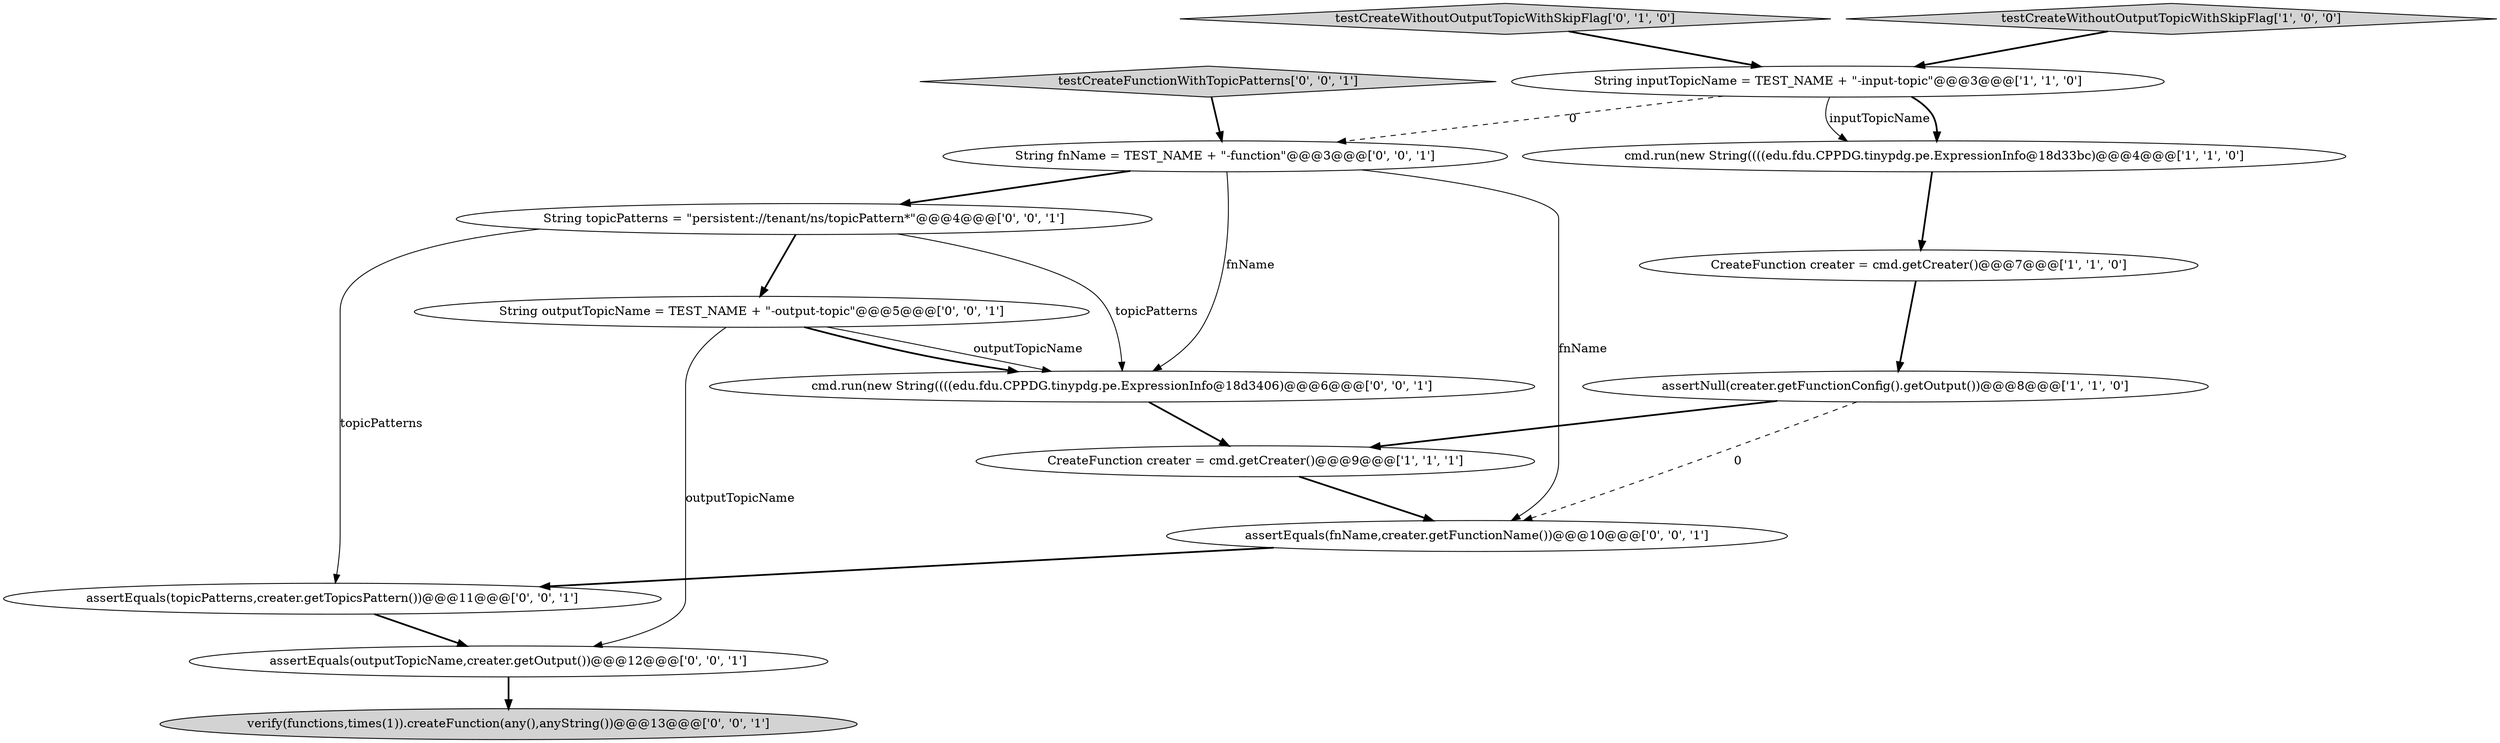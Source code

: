 digraph {
3 [style = filled, label = "String inputTopicName = TEST_NAME + \"-input-topic\"@@@3@@@['1', '1', '0']", fillcolor = white, shape = ellipse image = "AAA0AAABBB1BBB"];
12 [style = filled, label = "assertEquals(topicPatterns,creater.getTopicsPattern())@@@11@@@['0', '0', '1']", fillcolor = white, shape = ellipse image = "AAA0AAABBB3BBB"];
15 [style = filled, label = "testCreateFunctionWithTopicPatterns['0', '0', '1']", fillcolor = lightgray, shape = diamond image = "AAA0AAABBB3BBB"];
1 [style = filled, label = "CreateFunction creater = cmd.getCreater()@@@9@@@['1', '1', '1']", fillcolor = white, shape = ellipse image = "AAA0AAABBB1BBB"];
4 [style = filled, label = "cmd.run(new String((((edu.fdu.CPPDG.tinypdg.pe.ExpressionInfo@18d33bc)@@@4@@@['1', '1', '0']", fillcolor = white, shape = ellipse image = "AAA0AAABBB1BBB"];
6 [style = filled, label = "testCreateWithoutOutputTopicWithSkipFlag['0', '1', '0']", fillcolor = lightgray, shape = diamond image = "AAA0AAABBB2BBB"];
9 [style = filled, label = "String outputTopicName = TEST_NAME + \"-output-topic\"@@@5@@@['0', '0', '1']", fillcolor = white, shape = ellipse image = "AAA0AAABBB3BBB"];
2 [style = filled, label = "testCreateWithoutOutputTopicWithSkipFlag['1', '0', '0']", fillcolor = lightgray, shape = diamond image = "AAA0AAABBB1BBB"];
10 [style = filled, label = "String fnName = TEST_NAME + \"-function\"@@@3@@@['0', '0', '1']", fillcolor = white, shape = ellipse image = "AAA0AAABBB3BBB"];
14 [style = filled, label = "verify(functions,times(1)).createFunction(any(),anyString())@@@13@@@['0', '0', '1']", fillcolor = lightgray, shape = ellipse image = "AAA0AAABBB3BBB"];
0 [style = filled, label = "CreateFunction creater = cmd.getCreater()@@@7@@@['1', '1', '0']", fillcolor = white, shape = ellipse image = "AAA0AAABBB1BBB"];
5 [style = filled, label = "assertNull(creater.getFunctionConfig().getOutput())@@@8@@@['1', '1', '0']", fillcolor = white, shape = ellipse image = "AAA0AAABBB1BBB"];
7 [style = filled, label = "String topicPatterns = \"persistent://tenant/ns/topicPattern*\"@@@4@@@['0', '0', '1']", fillcolor = white, shape = ellipse image = "AAA0AAABBB3BBB"];
8 [style = filled, label = "assertEquals(outputTopicName,creater.getOutput())@@@12@@@['0', '0', '1']", fillcolor = white, shape = ellipse image = "AAA0AAABBB3BBB"];
13 [style = filled, label = "cmd.run(new String((((edu.fdu.CPPDG.tinypdg.pe.ExpressionInfo@18d3406)@@@6@@@['0', '0', '1']", fillcolor = white, shape = ellipse image = "AAA0AAABBB3BBB"];
11 [style = filled, label = "assertEquals(fnName,creater.getFunctionName())@@@10@@@['0', '0', '1']", fillcolor = white, shape = ellipse image = "AAA0AAABBB3BBB"];
3->4 [style = solid, label="inputTopicName"];
10->13 [style = solid, label="fnName"];
7->13 [style = solid, label="topicPatterns"];
8->14 [style = bold, label=""];
11->12 [style = bold, label=""];
7->9 [style = bold, label=""];
3->10 [style = dashed, label="0"];
5->1 [style = bold, label=""];
9->13 [style = bold, label=""];
5->11 [style = dashed, label="0"];
1->11 [style = bold, label=""];
2->3 [style = bold, label=""];
10->7 [style = bold, label=""];
6->3 [style = bold, label=""];
9->13 [style = solid, label="outputTopicName"];
13->1 [style = bold, label=""];
9->8 [style = solid, label="outputTopicName"];
0->5 [style = bold, label=""];
12->8 [style = bold, label=""];
7->12 [style = solid, label="topicPatterns"];
10->11 [style = solid, label="fnName"];
3->4 [style = bold, label=""];
15->10 [style = bold, label=""];
4->0 [style = bold, label=""];
}
